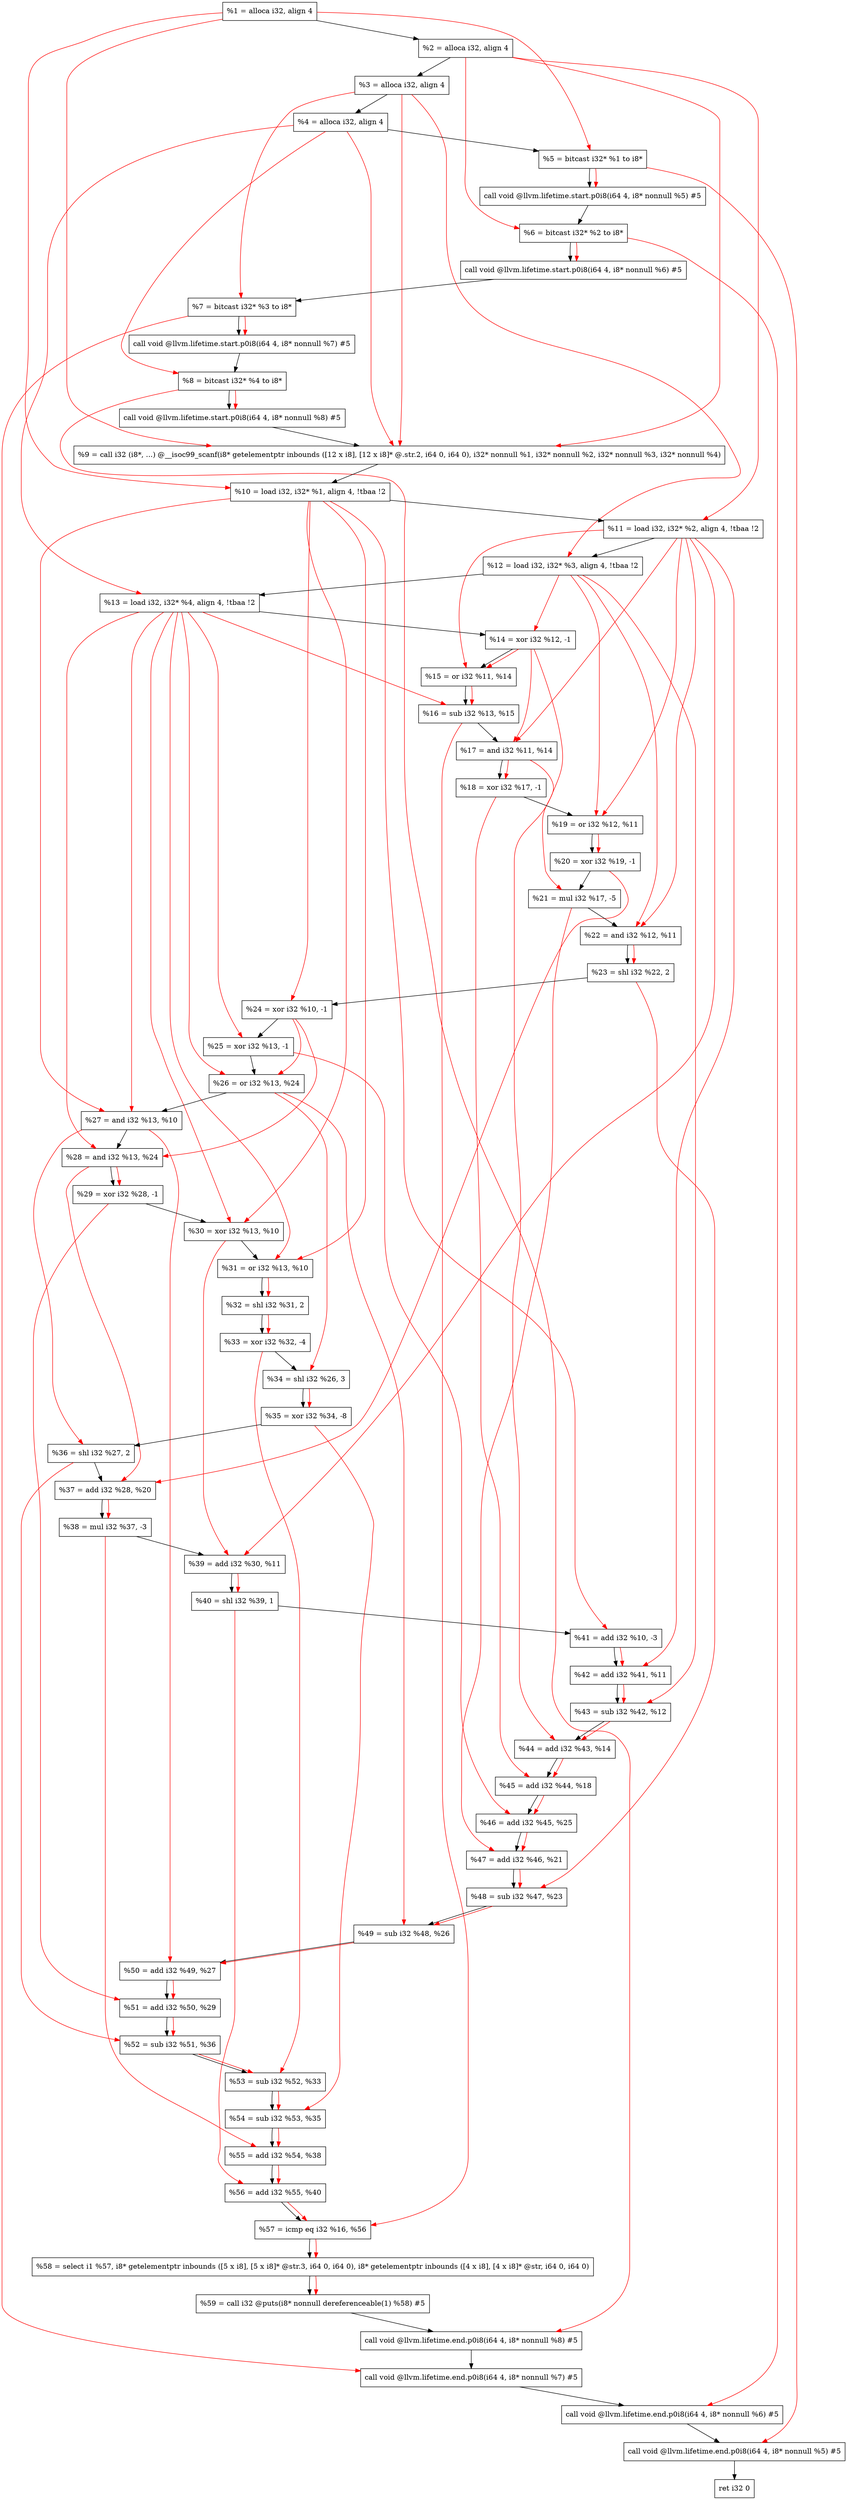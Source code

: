 digraph "DFG for'main' function" {
	Node0xcdaec8[shape=record, label="  %1 = alloca i32, align 4"];
	Node0xcdaf48[shape=record, label="  %2 = alloca i32, align 4"];
	Node0xcdafd8[shape=record, label="  %3 = alloca i32, align 4"];
	Node0xcdb038[shape=record, label="  %4 = alloca i32, align 4"];
	Node0xcdb0e8[shape=record, label="  %5 = bitcast i32* %1 to i8*"];
	Node0xcdb518[shape=record, label="  call void @llvm.lifetime.start.p0i8(i64 4, i8* nonnull %5) #5"];
	Node0xcdb5f8[shape=record, label="  %6 = bitcast i32* %2 to i8*"];
	Node0xcdb6f8[shape=record, label="  call void @llvm.lifetime.start.p0i8(i64 4, i8* nonnull %6) #5"];
	Node0xcdb7b8[shape=record, label="  %7 = bitcast i32* %3 to i8*"];
	Node0xcdb868[shape=record, label="  call void @llvm.lifetime.start.p0i8(i64 4, i8* nonnull %7) #5"];
	Node0xcdb928[shape=record, label="  %8 = bitcast i32* %4 to i8*"];
	Node0xcdb9d8[shape=record, label="  call void @llvm.lifetime.start.p0i8(i64 4, i8* nonnull %8) #5"];
	Node0xcd5c00[shape=record, label="  %9 = call i32 (i8*, ...) @__isoc99_scanf(i8* getelementptr inbounds ([12 x i8], [12 x i8]* @.str.2, i64 0, i64 0), i32* nonnull %1, i32* nonnull %2, i32* nonnull %3, i32* nonnull %4)"];
	Node0xcdbbd8[shape=record, label="  %10 = load i32, i32* %1, align 4, !tbaa !2"];
	Node0xcdcb48[shape=record, label="  %11 = load i32, i32* %2, align 4, !tbaa !2"];
	Node0xcdd1b8[shape=record, label="  %12 = load i32, i32* %3, align 4, !tbaa !2"];
	Node0xcdd218[shape=record, label="  %13 = load i32, i32* %4, align 4, !tbaa !2"];
	Node0xcdd290[shape=record, label="  %14 = xor i32 %12, -1"];
	Node0xcdd300[shape=record, label="  %15 = or i32 %11, %14"];
	Node0xcdd370[shape=record, label="  %16 = sub i32 %13, %15"];
	Node0xcdd3e0[shape=record, label="  %17 = and i32 %11, %14"];
	Node0xcdd450[shape=record, label="  %18 = xor i32 %17, -1"];
	Node0xcdd4c0[shape=record, label="  %19 = or i32 %12, %11"];
	Node0xcdd530[shape=record, label="  %20 = xor i32 %19, -1"];
	Node0xcdd5a0[shape=record, label="  %21 = mul i32 %17, -5"];
	Node0xcdd610[shape=record, label="  %22 = and i32 %12, %11"];
	Node0xcdd680[shape=record, label="  %23 = shl i32 %22, 2"];
	Node0xcdd6f0[shape=record, label="  %24 = xor i32 %10, -1"];
	Node0xcdd760[shape=record, label="  %25 = xor i32 %13, -1"];
	Node0xcdd7d0[shape=record, label="  %26 = or i32 %13, %24"];
	Node0xcdd840[shape=record, label="  %27 = and i32 %13, %10"];
	Node0xcdd8b0[shape=record, label="  %28 = and i32 %13, %24"];
	Node0xcdd920[shape=record, label="  %29 = xor i32 %28, -1"];
	Node0xcdd990[shape=record, label="  %30 = xor i32 %13, %10"];
	Node0xcdda00[shape=record, label="  %31 = or i32 %13, %10"];
	Node0xcdda70[shape=record, label="  %32 = shl i32 %31, 2"];
	Node0xcddae0[shape=record, label="  %33 = xor i32 %32, -4"];
	Node0xcddb50[shape=record, label="  %34 = shl i32 %26, 3"];
	Node0xcddbc0[shape=record, label="  %35 = xor i32 %34, -8"];
	Node0xcddc30[shape=record, label="  %36 = shl i32 %27, 2"];
	Node0xcddca0[shape=record, label="  %37 = add i32 %28, %20"];
	Node0xcddd10[shape=record, label="  %38 = mul i32 %37, -3"];
	Node0xcddd80[shape=record, label="  %39 = add i32 %30, %11"];
	Node0xcdddf0[shape=record, label="  %40 = shl i32 %39, 1"];
	Node0xcdde60[shape=record, label="  %41 = add i32 %10, -3"];
	Node0xcdded0[shape=record, label="  %42 = add i32 %41, %11"];
	Node0xcddf40[shape=record, label="  %43 = sub i32 %42, %12"];
	Node0xcddfb0[shape=record, label="  %44 = add i32 %43, %14"];
	Node0xcde020[shape=record, label="  %45 = add i32 %44, %18"];
	Node0xcde090[shape=record, label="  %46 = add i32 %45, %25"];
	Node0xcde100[shape=record, label="  %47 = add i32 %46, %21"];
	Node0xcde170[shape=record, label="  %48 = sub i32 %47, %23"];
	Node0xcde1e0[shape=record, label="  %49 = sub i32 %48, %26"];
	Node0xcde250[shape=record, label="  %50 = add i32 %49, %27"];
	Node0xcde2c0[shape=record, label="  %51 = add i32 %50, %29"];
	Node0xcde330[shape=record, label="  %52 = sub i32 %51, %36"];
	Node0xcde3a0[shape=record, label="  %53 = sub i32 %52, %33"];
	Node0xcde410[shape=record, label="  %54 = sub i32 %53, %35"];
	Node0xcde480[shape=record, label="  %55 = add i32 %54, %38"];
	Node0xcde4f0[shape=record, label="  %56 = add i32 %55, %40"];
	Node0xcde560[shape=record, label="  %57 = icmp eq i32 %16, %56"];
	Node0xc7a8b8[shape=record, label="  %58 = select i1 %57, i8* getelementptr inbounds ([5 x i8], [5 x i8]* @str.3, i64 0, i64 0), i8* getelementptr inbounds ([4 x i8], [4 x i8]* @str, i64 0, i64 0)"];
	Node0xcde5f0[shape=record, label="  %59 = call i32 @puts(i8* nonnull dereferenceable(1) %58) #5"];
	Node0xcde898[shape=record, label="  call void @llvm.lifetime.end.p0i8(i64 4, i8* nonnull %8) #5"];
	Node0xcde9f8[shape=record, label="  call void @llvm.lifetime.end.p0i8(i64 4, i8* nonnull %7) #5"];
	Node0xcdeb08[shape=record, label="  call void @llvm.lifetime.end.p0i8(i64 4, i8* nonnull %6) #5"];
	Node0xcdec18[shape=record, label="  call void @llvm.lifetime.end.p0i8(i64 4, i8* nonnull %5) #5"];
	Node0xcdecd8[shape=record, label="  ret i32 0"];
	Node0xcdaec8 -> Node0xcdaf48;
	Node0xcdaf48 -> Node0xcdafd8;
	Node0xcdafd8 -> Node0xcdb038;
	Node0xcdb038 -> Node0xcdb0e8;
	Node0xcdb0e8 -> Node0xcdb518;
	Node0xcdb518 -> Node0xcdb5f8;
	Node0xcdb5f8 -> Node0xcdb6f8;
	Node0xcdb6f8 -> Node0xcdb7b8;
	Node0xcdb7b8 -> Node0xcdb868;
	Node0xcdb868 -> Node0xcdb928;
	Node0xcdb928 -> Node0xcdb9d8;
	Node0xcdb9d8 -> Node0xcd5c00;
	Node0xcd5c00 -> Node0xcdbbd8;
	Node0xcdbbd8 -> Node0xcdcb48;
	Node0xcdcb48 -> Node0xcdd1b8;
	Node0xcdd1b8 -> Node0xcdd218;
	Node0xcdd218 -> Node0xcdd290;
	Node0xcdd290 -> Node0xcdd300;
	Node0xcdd300 -> Node0xcdd370;
	Node0xcdd370 -> Node0xcdd3e0;
	Node0xcdd3e0 -> Node0xcdd450;
	Node0xcdd450 -> Node0xcdd4c0;
	Node0xcdd4c0 -> Node0xcdd530;
	Node0xcdd530 -> Node0xcdd5a0;
	Node0xcdd5a0 -> Node0xcdd610;
	Node0xcdd610 -> Node0xcdd680;
	Node0xcdd680 -> Node0xcdd6f0;
	Node0xcdd6f0 -> Node0xcdd760;
	Node0xcdd760 -> Node0xcdd7d0;
	Node0xcdd7d0 -> Node0xcdd840;
	Node0xcdd840 -> Node0xcdd8b0;
	Node0xcdd8b0 -> Node0xcdd920;
	Node0xcdd920 -> Node0xcdd990;
	Node0xcdd990 -> Node0xcdda00;
	Node0xcdda00 -> Node0xcdda70;
	Node0xcdda70 -> Node0xcddae0;
	Node0xcddae0 -> Node0xcddb50;
	Node0xcddb50 -> Node0xcddbc0;
	Node0xcddbc0 -> Node0xcddc30;
	Node0xcddc30 -> Node0xcddca0;
	Node0xcddca0 -> Node0xcddd10;
	Node0xcddd10 -> Node0xcddd80;
	Node0xcddd80 -> Node0xcdddf0;
	Node0xcdddf0 -> Node0xcdde60;
	Node0xcdde60 -> Node0xcdded0;
	Node0xcdded0 -> Node0xcddf40;
	Node0xcddf40 -> Node0xcddfb0;
	Node0xcddfb0 -> Node0xcde020;
	Node0xcde020 -> Node0xcde090;
	Node0xcde090 -> Node0xcde100;
	Node0xcde100 -> Node0xcde170;
	Node0xcde170 -> Node0xcde1e0;
	Node0xcde1e0 -> Node0xcde250;
	Node0xcde250 -> Node0xcde2c0;
	Node0xcde2c0 -> Node0xcde330;
	Node0xcde330 -> Node0xcde3a0;
	Node0xcde3a0 -> Node0xcde410;
	Node0xcde410 -> Node0xcde480;
	Node0xcde480 -> Node0xcde4f0;
	Node0xcde4f0 -> Node0xcde560;
	Node0xcde560 -> Node0xc7a8b8;
	Node0xc7a8b8 -> Node0xcde5f0;
	Node0xcde5f0 -> Node0xcde898;
	Node0xcde898 -> Node0xcde9f8;
	Node0xcde9f8 -> Node0xcdeb08;
	Node0xcdeb08 -> Node0xcdec18;
	Node0xcdec18 -> Node0xcdecd8;
edge [color=red]
	Node0xcdaec8 -> Node0xcdb0e8;
	Node0xcdb0e8 -> Node0xcdb518;
	Node0xcdaf48 -> Node0xcdb5f8;
	Node0xcdb5f8 -> Node0xcdb6f8;
	Node0xcdafd8 -> Node0xcdb7b8;
	Node0xcdb7b8 -> Node0xcdb868;
	Node0xcdb038 -> Node0xcdb928;
	Node0xcdb928 -> Node0xcdb9d8;
	Node0xcdaec8 -> Node0xcd5c00;
	Node0xcdaf48 -> Node0xcd5c00;
	Node0xcdafd8 -> Node0xcd5c00;
	Node0xcdb038 -> Node0xcd5c00;
	Node0xcdaec8 -> Node0xcdbbd8;
	Node0xcdaf48 -> Node0xcdcb48;
	Node0xcdafd8 -> Node0xcdd1b8;
	Node0xcdb038 -> Node0xcdd218;
	Node0xcdd1b8 -> Node0xcdd290;
	Node0xcdcb48 -> Node0xcdd300;
	Node0xcdd290 -> Node0xcdd300;
	Node0xcdd218 -> Node0xcdd370;
	Node0xcdd300 -> Node0xcdd370;
	Node0xcdcb48 -> Node0xcdd3e0;
	Node0xcdd290 -> Node0xcdd3e0;
	Node0xcdd3e0 -> Node0xcdd450;
	Node0xcdd1b8 -> Node0xcdd4c0;
	Node0xcdcb48 -> Node0xcdd4c0;
	Node0xcdd4c0 -> Node0xcdd530;
	Node0xcdd3e0 -> Node0xcdd5a0;
	Node0xcdd1b8 -> Node0xcdd610;
	Node0xcdcb48 -> Node0xcdd610;
	Node0xcdd610 -> Node0xcdd680;
	Node0xcdbbd8 -> Node0xcdd6f0;
	Node0xcdd218 -> Node0xcdd760;
	Node0xcdd218 -> Node0xcdd7d0;
	Node0xcdd6f0 -> Node0xcdd7d0;
	Node0xcdd218 -> Node0xcdd840;
	Node0xcdbbd8 -> Node0xcdd840;
	Node0xcdd218 -> Node0xcdd8b0;
	Node0xcdd6f0 -> Node0xcdd8b0;
	Node0xcdd8b0 -> Node0xcdd920;
	Node0xcdd218 -> Node0xcdd990;
	Node0xcdbbd8 -> Node0xcdd990;
	Node0xcdd218 -> Node0xcdda00;
	Node0xcdbbd8 -> Node0xcdda00;
	Node0xcdda00 -> Node0xcdda70;
	Node0xcdda70 -> Node0xcddae0;
	Node0xcdd7d0 -> Node0xcddb50;
	Node0xcddb50 -> Node0xcddbc0;
	Node0xcdd840 -> Node0xcddc30;
	Node0xcdd8b0 -> Node0xcddca0;
	Node0xcdd530 -> Node0xcddca0;
	Node0xcddca0 -> Node0xcddd10;
	Node0xcdd990 -> Node0xcddd80;
	Node0xcdcb48 -> Node0xcddd80;
	Node0xcddd80 -> Node0xcdddf0;
	Node0xcdbbd8 -> Node0xcdde60;
	Node0xcdde60 -> Node0xcdded0;
	Node0xcdcb48 -> Node0xcdded0;
	Node0xcdded0 -> Node0xcddf40;
	Node0xcdd1b8 -> Node0xcddf40;
	Node0xcddf40 -> Node0xcddfb0;
	Node0xcdd290 -> Node0xcddfb0;
	Node0xcddfb0 -> Node0xcde020;
	Node0xcdd450 -> Node0xcde020;
	Node0xcde020 -> Node0xcde090;
	Node0xcdd760 -> Node0xcde090;
	Node0xcde090 -> Node0xcde100;
	Node0xcdd5a0 -> Node0xcde100;
	Node0xcde100 -> Node0xcde170;
	Node0xcdd680 -> Node0xcde170;
	Node0xcde170 -> Node0xcde1e0;
	Node0xcdd7d0 -> Node0xcde1e0;
	Node0xcde1e0 -> Node0xcde250;
	Node0xcdd840 -> Node0xcde250;
	Node0xcde250 -> Node0xcde2c0;
	Node0xcdd920 -> Node0xcde2c0;
	Node0xcde2c0 -> Node0xcde330;
	Node0xcddc30 -> Node0xcde330;
	Node0xcde330 -> Node0xcde3a0;
	Node0xcddae0 -> Node0xcde3a0;
	Node0xcde3a0 -> Node0xcde410;
	Node0xcddbc0 -> Node0xcde410;
	Node0xcde410 -> Node0xcde480;
	Node0xcddd10 -> Node0xcde480;
	Node0xcde480 -> Node0xcde4f0;
	Node0xcdddf0 -> Node0xcde4f0;
	Node0xcdd370 -> Node0xcde560;
	Node0xcde4f0 -> Node0xcde560;
	Node0xcde560 -> Node0xc7a8b8;
	Node0xc7a8b8 -> Node0xcde5f0;
	Node0xcdb928 -> Node0xcde898;
	Node0xcdb7b8 -> Node0xcde9f8;
	Node0xcdb5f8 -> Node0xcdeb08;
	Node0xcdb0e8 -> Node0xcdec18;
}
